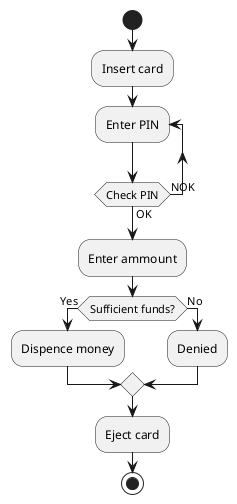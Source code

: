 @startuml ATM Action Diagram
start
:Insert card;
repeat :Enter PIN;
repeat while (Check PIN) is (NOK) not (OK)
:Enter ammount;
if (Sufficient funds?) then (Yes)
  :Dispence money;
else (No)
  :Denied;
endif
:Eject card;
stop
@enduml
